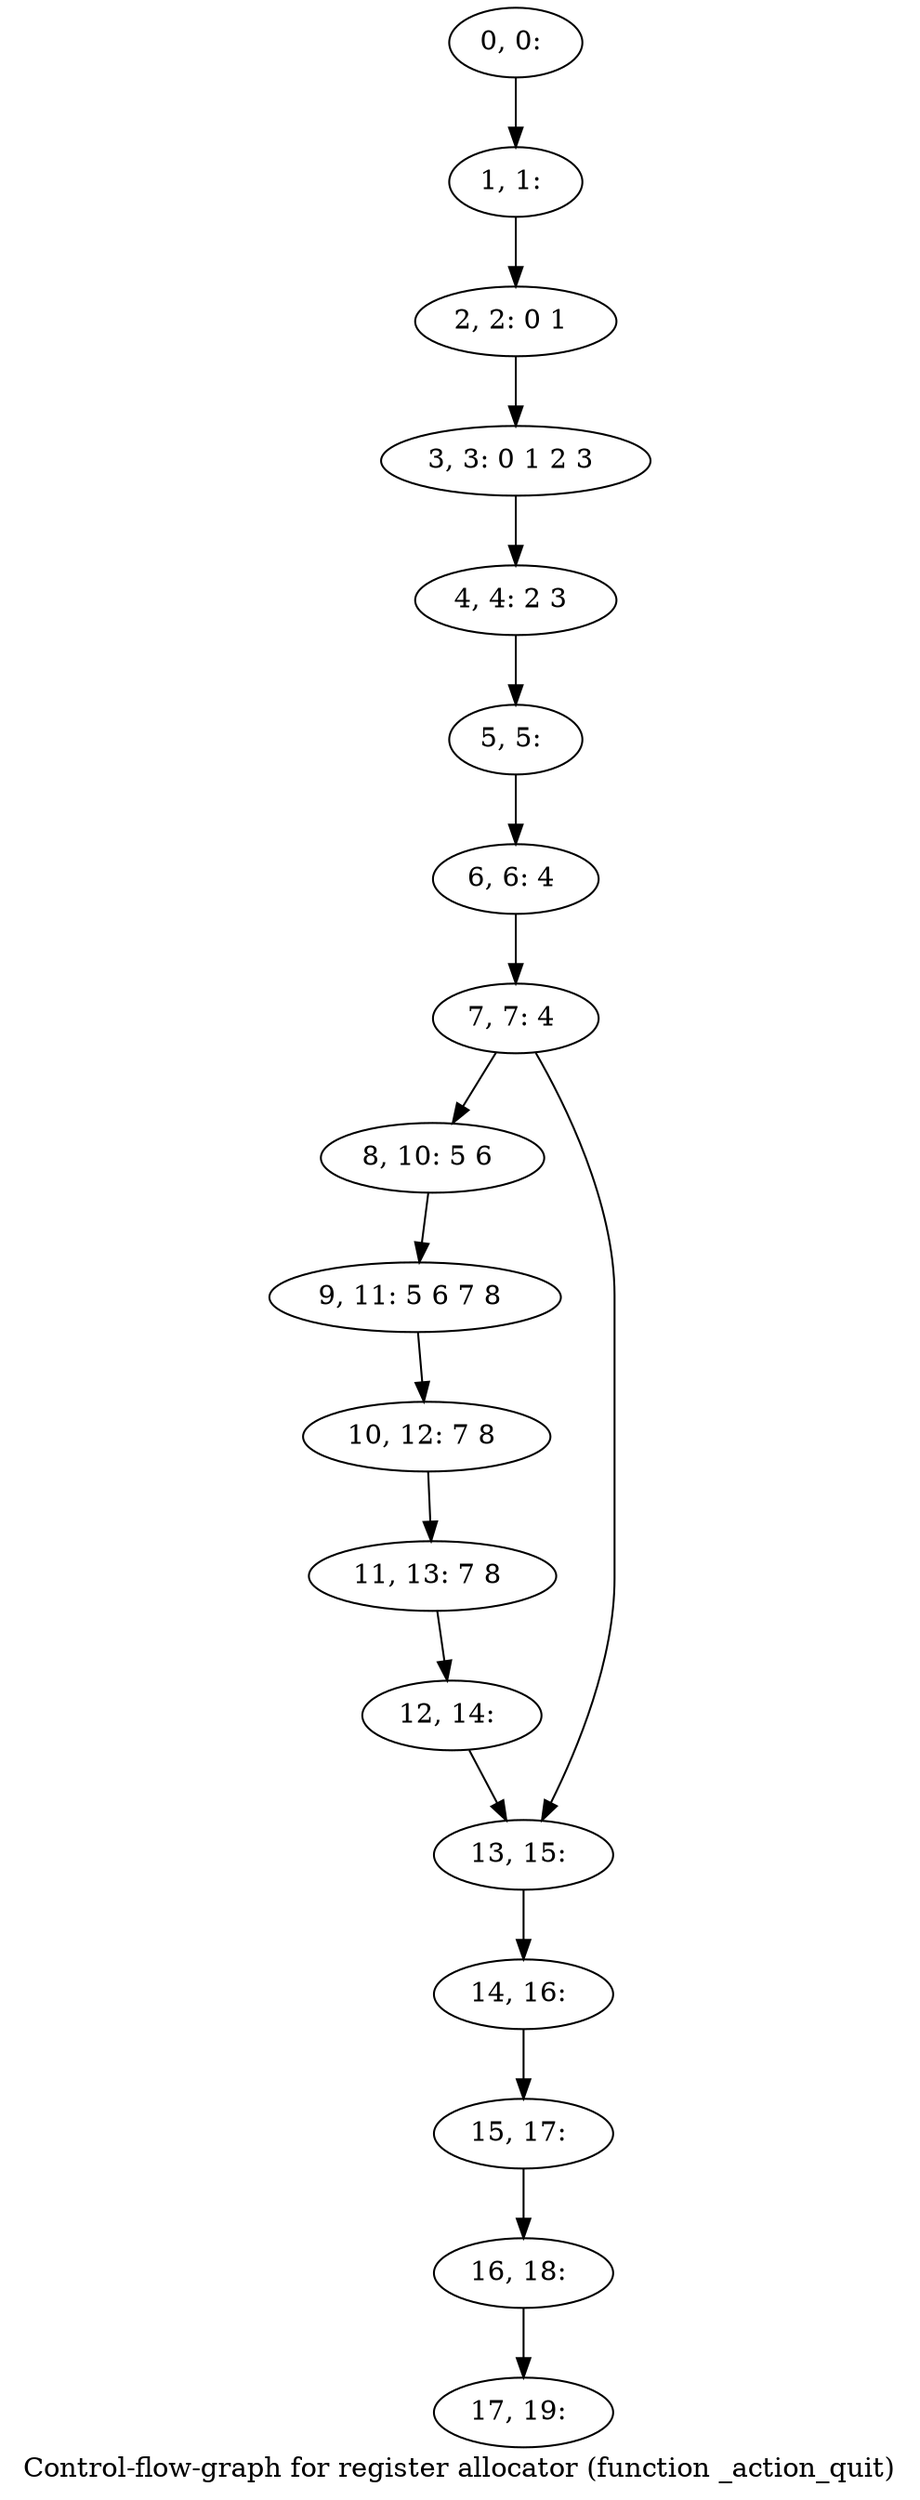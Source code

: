digraph G {
graph [label="Control-flow-graph for register allocator (function _action_quit)"]
0[label="0, 0: "];
1[label="1, 1: "];
2[label="2, 2: 0 1 "];
3[label="3, 3: 0 1 2 3 "];
4[label="4, 4: 2 3 "];
5[label="5, 5: "];
6[label="6, 6: 4 "];
7[label="7, 7: 4 "];
8[label="8, 10: 5 6 "];
9[label="9, 11: 5 6 7 8 "];
10[label="10, 12: 7 8 "];
11[label="11, 13: 7 8 "];
12[label="12, 14: "];
13[label="13, 15: "];
14[label="14, 16: "];
15[label="15, 17: "];
16[label="16, 18: "];
17[label="17, 19: "];
0->1 ;
1->2 ;
2->3 ;
3->4 ;
4->5 ;
5->6 ;
6->7 ;
7->8 ;
7->13 ;
8->9 ;
9->10 ;
10->11 ;
11->12 ;
12->13 ;
13->14 ;
14->15 ;
15->16 ;
16->17 ;
}
